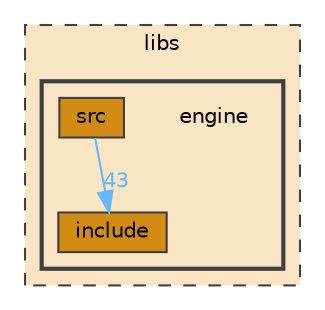 digraph "libs/engine"
{
 // LATEX_PDF_SIZE
  bgcolor="transparent";
  edge [fontname=Helvetica,fontsize=10,labelfontname=Helvetica,labelfontsize=10];
  node [fontname=Helvetica,fontsize=10,shape=box,height=0.2,width=0.4];
  compound=true
  subgraph clusterdir_6719ab1f1f7655efc2fa43f7eb574fd1 {
    graph [ bgcolor="#f9e5c3", pencolor="grey25", label="libs", fontname=Helvetica,fontsize=10 style="filled,dashed", URL="dir_6719ab1f1f7655efc2fa43f7eb574fd1.html",tooltip=""]
  subgraph clusterdir_db6f6f16f8fbb7617cd1d39e6e9c9208 {
    graph [ bgcolor="#f9e5c3", pencolor="grey25", label="", fontname=Helvetica,fontsize=10 style="filled,bold", URL="dir_db6f6f16f8fbb7617cd1d39e6e9c9208.html",tooltip=""]
    dir_db6f6f16f8fbb7617cd1d39e6e9c9208 [shape=plaintext, label="engine"];
  dir_f0d8f502c618f1edf4c1d59f415728d8 [label="include", fillcolor="#d28c13", color="grey25", style="filled", URL="dir_f0d8f502c618f1edf4c1d59f415728d8.html",tooltip=""];
  dir_2bd190c4f4c79181aeb9a0c95547245a [label="src", fillcolor="#d28c13", color="grey25", style="filled", URL="dir_2bd190c4f4c79181aeb9a0c95547245a.html",tooltip=""];
  }
  }
  dir_2bd190c4f4c79181aeb9a0c95547245a->dir_f0d8f502c618f1edf4c1d59f415728d8 [headlabel="43", labeldistance=1.5 headhref="dir_000009_000005.html" color="steelblue1" fontcolor="steelblue1"];
}
